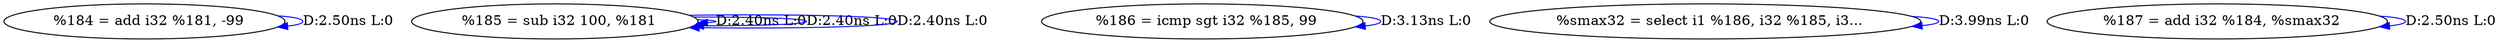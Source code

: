 digraph {
Node0x2865dc0[label="  %184 = add i32 %181, -99"];
Node0x2865dc0 -> Node0x2865dc0[label="D:2.50ns L:0",color=blue];
Node0x2865ea0[label="  %185 = sub i32 100, %181"];
Node0x2865ea0 -> Node0x2865ea0[label="D:2.40ns L:0",color=blue];
Node0x2865ea0 -> Node0x2865ea0[label="D:2.40ns L:0",color=blue];
Node0x2865ea0 -> Node0x2865ea0[label="D:2.40ns L:0",color=blue];
Node0x2865f80[label="  %186 = icmp sgt i32 %185, 99"];
Node0x2865f80 -> Node0x2865f80[label="D:3.13ns L:0",color=blue];
Node0x2866060[label="  %smax32 = select i1 %186, i32 %185, i3..."];
Node0x2866060 -> Node0x2866060[label="D:3.99ns L:0",color=blue];
Node0x2866140[label="  %187 = add i32 %184, %smax32"];
Node0x2866140 -> Node0x2866140[label="D:2.50ns L:0",color=blue];
}
